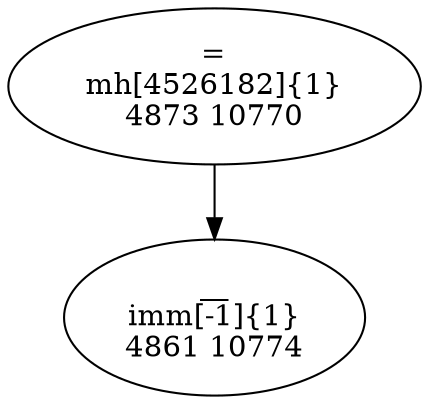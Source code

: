 digraph G_cluster_conc_1 {
0 [label="=\nmh[4526182]{1}
4873 10770"];
1 [label="__\nimm[-1]{1}
4861 10774"];

0 -> 1;

}

